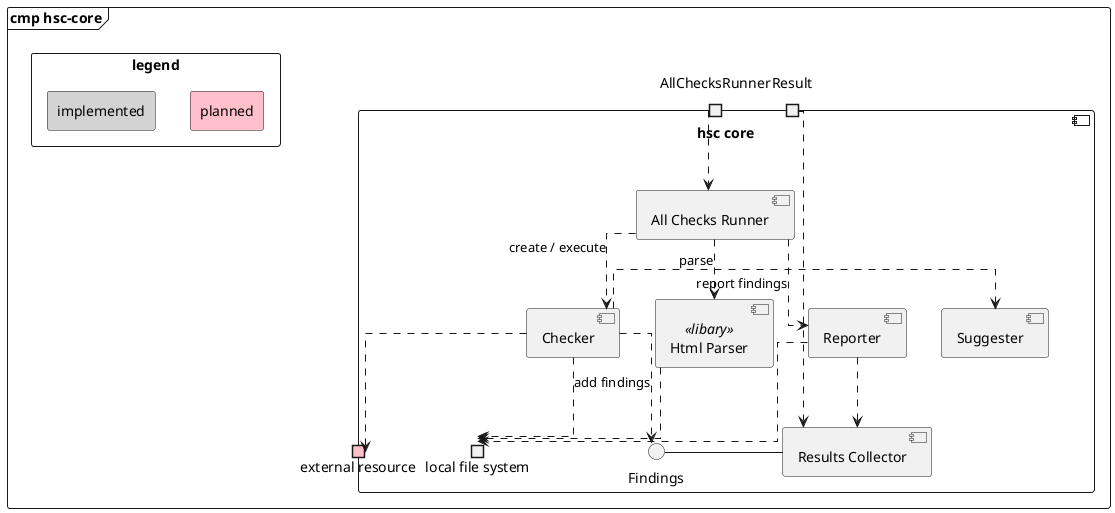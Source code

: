 @startuml
skinparam linetype ortho

frame "cmp hsc-core" {

component "hsc core" as hsc {
  portout "local file system" as filesystem
  portout "external resource" as extresource #pink
  portin AllChecksRunner
  portin Result
  () Findings

  component "All Checks Runner" as allChecksRunnerCmp
  component "Reporter" as reporter
  component "Html Parser" as htmlparser <<libary>>
  component "Checker" as checker
  component "Suggester" as suggester
  component "Results Collector" as collector

  AllChecksRunner -[dashed]-> allChecksRunnerCmp
  allChecksRunnerCmp  -[dashed]-> htmlparser : parse
  allChecksRunnerCmp  -[dashed]-> checker : create / execute
  allChecksRunnerCmp  -[dashed]-> reporter : report findings
  htmlparser  -[dashed]-> filesystem
  checker -[dashed]-> filesystem
  checker -[dashed]-> extresource
  checker -right[dashed]-> suggester
  checker -[dashed]-> Findings : add findings
  reporter -[dashed]-> filesystem
  reporter -[dashed]-> collector
  Result -[dashed]-> collector
  Findings - collector




}

rectangle legend {
 rectangle planned #pink
 rectangle implemented #lightgrey
}

}
@enduml